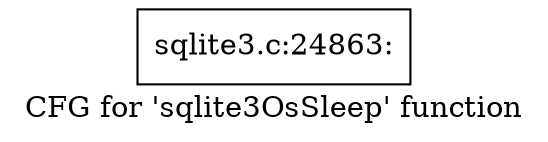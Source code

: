 digraph "CFG for 'sqlite3OsSleep' function" {
	label="CFG for 'sqlite3OsSleep' function";

	Node0x55c0fb869100 [shape=record,label="{sqlite3.c:24863:}"];
}
